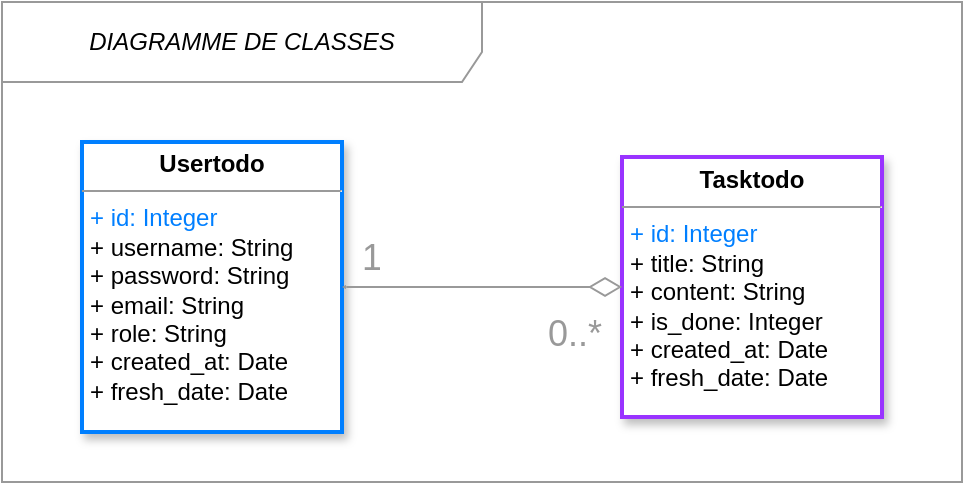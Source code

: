 <mxfile version="14.4.9" type="device"><diagram id="zo3Z8OIjbRjMRSa6nkiR" name="Page-1"><mxGraphModel dx="1089" dy="538" grid="1" gridSize="10" guides="1" tooltips="1" connect="1" arrows="1" fold="1" page="1" pageScale="1" pageWidth="827" pageHeight="1169" math="0" shadow="0"><root><mxCell id="0"/><mxCell id="1" parent="0"/><mxCell id="fkjt4uzKcZgQRxpVQ1lF-1" value="&lt;span style=&quot;font-size: 12px;&quot;&gt;DIAGRAMME DE CLASSES&lt;/span&gt;" style="shape=umlFrame;whiteSpace=wrap;html=1;width=240;height=40;fillColor=#FFFFFF;swimlaneFillColor=#ffffff;strokeColor=#999999;fontSize=12;fontStyle=2" parent="1" vertex="1"><mxGeometry x="220" y="60" width="480" height="240" as="geometry"/></mxCell><mxCell id="fkjt4uzKcZgQRxpVQ1lF-2" value="&lt;p style=&quot;margin: 0px ; margin-top: 4px ; text-align: center&quot;&gt;&lt;b&gt;Tasktodo&lt;/b&gt;&lt;/p&gt;&lt;hr size=&quot;1&quot;&gt;&lt;p style=&quot;margin: 0px ; margin-left: 4px&quot;&gt;&lt;font color=&quot;#007fff&quot;&gt;+ id: Integer&lt;/font&gt;&lt;br&gt;&lt;/p&gt;&lt;p style=&quot;margin: 0px ; margin-left: 4px&quot;&gt;&lt;span&gt;+ title: String&lt;/span&gt;&lt;/p&gt;&lt;p style=&quot;margin: 0px ; margin-left: 4px&quot;&gt;&lt;span&gt;+ content: String&lt;/span&gt;&lt;/p&gt;&lt;p style=&quot;margin: 0px 0px 0px 4px&quot;&gt;+ is_done: Integer&lt;/p&gt;&lt;p style=&quot;margin: 0px ; margin-left: 4px&quot;&gt;+ created_at: Date&lt;/p&gt;&lt;p style=&quot;margin: 0px ; margin-left: 4px&quot;&gt;+ fresh_date: Date&lt;/p&gt;&lt;p style=&quot;margin: 0px ; margin-left: 4px&quot;&gt;&lt;br&gt;&lt;/p&gt;&lt;p style=&quot;margin: 0px ; margin-left: 4px&quot;&gt;&lt;span&gt;&amp;nbsp;&lt;/span&gt;&lt;/p&gt;&lt;p style=&quot;margin: 0px ; margin-left: 4px&quot;&gt;&lt;font color=&quot;#007FFF&quot;&gt;&lt;br&gt;&lt;/font&gt;&lt;/p&gt;" style="verticalAlign=top;align=left;overflow=fill;fontSize=12;fontFamily=Helvetica;html=1;fillColor=#FFFFFF;strokeWidth=2;shadow=1;strokeColor=#9933FF;" parent="1" vertex="1"><mxGeometry x="530" y="137.5" width="130" height="130" as="geometry"/></mxCell><mxCell id="fkjt4uzKcZgQRxpVQ1lF-3" value="&lt;p style=&quot;margin: 0px ; margin-top: 4px ; text-align: center&quot;&gt;&lt;b&gt;Usertodo&lt;/b&gt;&lt;/p&gt;&lt;hr size=&quot;1&quot;&gt;&lt;p style=&quot;margin: 0px ; margin-left: 4px&quot;&gt;&lt;font color=&quot;#007fff&quot;&gt;+ id: Integer&lt;/font&gt;&lt;/p&gt;&lt;p style=&quot;margin: 0px 0px 0px 4px&quot;&gt;+ username: String&lt;br&gt;&lt;/p&gt;&lt;p style=&quot;margin: 0px 0px 0px 4px&quot;&gt;+ password: String&lt;/p&gt;&lt;p style=&quot;margin: 0px 0px 0px 4px&quot;&gt;+ email: String&lt;/p&gt;&lt;p style=&quot;margin: 0px 0px 0px 4px&quot;&gt;+ role: String&lt;/p&gt;&lt;p style=&quot;margin: 0px 0px 0px 4px&quot;&gt;+ created_at: Date&lt;/p&gt;&lt;p style=&quot;margin: 0px 0px 0px 4px&quot;&gt;+ fresh_date: Date&lt;/p&gt;&lt;p style=&quot;margin: 0px 0px 0px 4px&quot;&gt;&lt;br&gt;&lt;/p&gt;&amp;nbsp;" style="verticalAlign=top;align=left;overflow=fill;fontSize=12;fontFamily=Helvetica;html=1;gradientDirection=north;strokeWidth=2;rounded=0;shadow=1;strokeColor=#007FFF;" parent="1" vertex="1"><mxGeometry x="260" y="130" width="130" height="145" as="geometry"/></mxCell><mxCell id="fkjt4uzKcZgQRxpVQ1lF-6" value="0..*" style="text;strokeColor=none;fillColor=none;align=left;verticalAlign=top;spacingLeft=4;spacingRight=4;overflow=hidden;rotatable=0;points=[[0,0.5],[1,0.5]];portConstraint=eastwest;fontSize=18;fontColor=#999999;" parent="1" vertex="1"><mxGeometry x="487" y="208" width="40" height="30" as="geometry"/></mxCell><mxCell id="fkjt4uzKcZgQRxpVQ1lF-8" value="" style="endArrow=open;html=1;endSize=0;startArrow=diamondThin;startSize=14;startFill=0;edgeStyle=orthogonalEdgeStyle;align=left;verticalAlign=bottom;entryX=1;entryY=0.5;entryDx=0;entryDy=0;exitX=0;exitY=0.5;exitDx=0;exitDy=0;strokeColor=#999999;" parent="1" source="fkjt4uzKcZgQRxpVQ1lF-2" target="fkjt4uzKcZgQRxpVQ1lF-3" edge="1"><mxGeometry x="-1" y="3" relative="1" as="geometry"><mxPoint x="222" y="248" as="sourcePoint"/><mxPoint x="248.9" y="199" as="targetPoint"/><Array as="points"><mxPoint x="530" y="203"/><mxPoint x="490" y="203"/></Array></mxGeometry></mxCell><mxCell id="fkjt4uzKcZgQRxpVQ1lF-13" value="1" style="text;strokeColor=none;fillColor=none;align=left;verticalAlign=top;spacingLeft=4;spacingRight=4;overflow=hidden;rotatable=0;points=[[0,0.5],[1,0.5]];portConstraint=eastwest;fontSize=18;dashed=1;fontColor=#999999;" parent="1" vertex="1"><mxGeometry x="394" y="170" width="20" height="30" as="geometry"/></mxCell></root></mxGraphModel></diagram></mxfile>